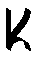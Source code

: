 beginfig(6)
    pickup penrazor xscaled 2pt rotated -33;
% k-0
%       draw (00,10) -- (03,17) -- (03,03) {up}..{up} (10,17);

% k-6
       draw (03,17) -- (03,03) {up}..{up} (10,17);


%  k-1
%    draw (06,09) -- (10,03) {up}..{up} (12,05);

% k-2
%     draw (04,06) -- (07,03) {up}..{up} (10,05);

% k-3
%    draw (10,03) {down}...{right} (10,03);

% k-4
%    draw (03,17) {down}...{right} (10,03);

% k-5
    pickup penrazor xscaled 2pt rotated -33;
    draw (03,03) {up}...{down} (10,03);


 endfig;
    end

